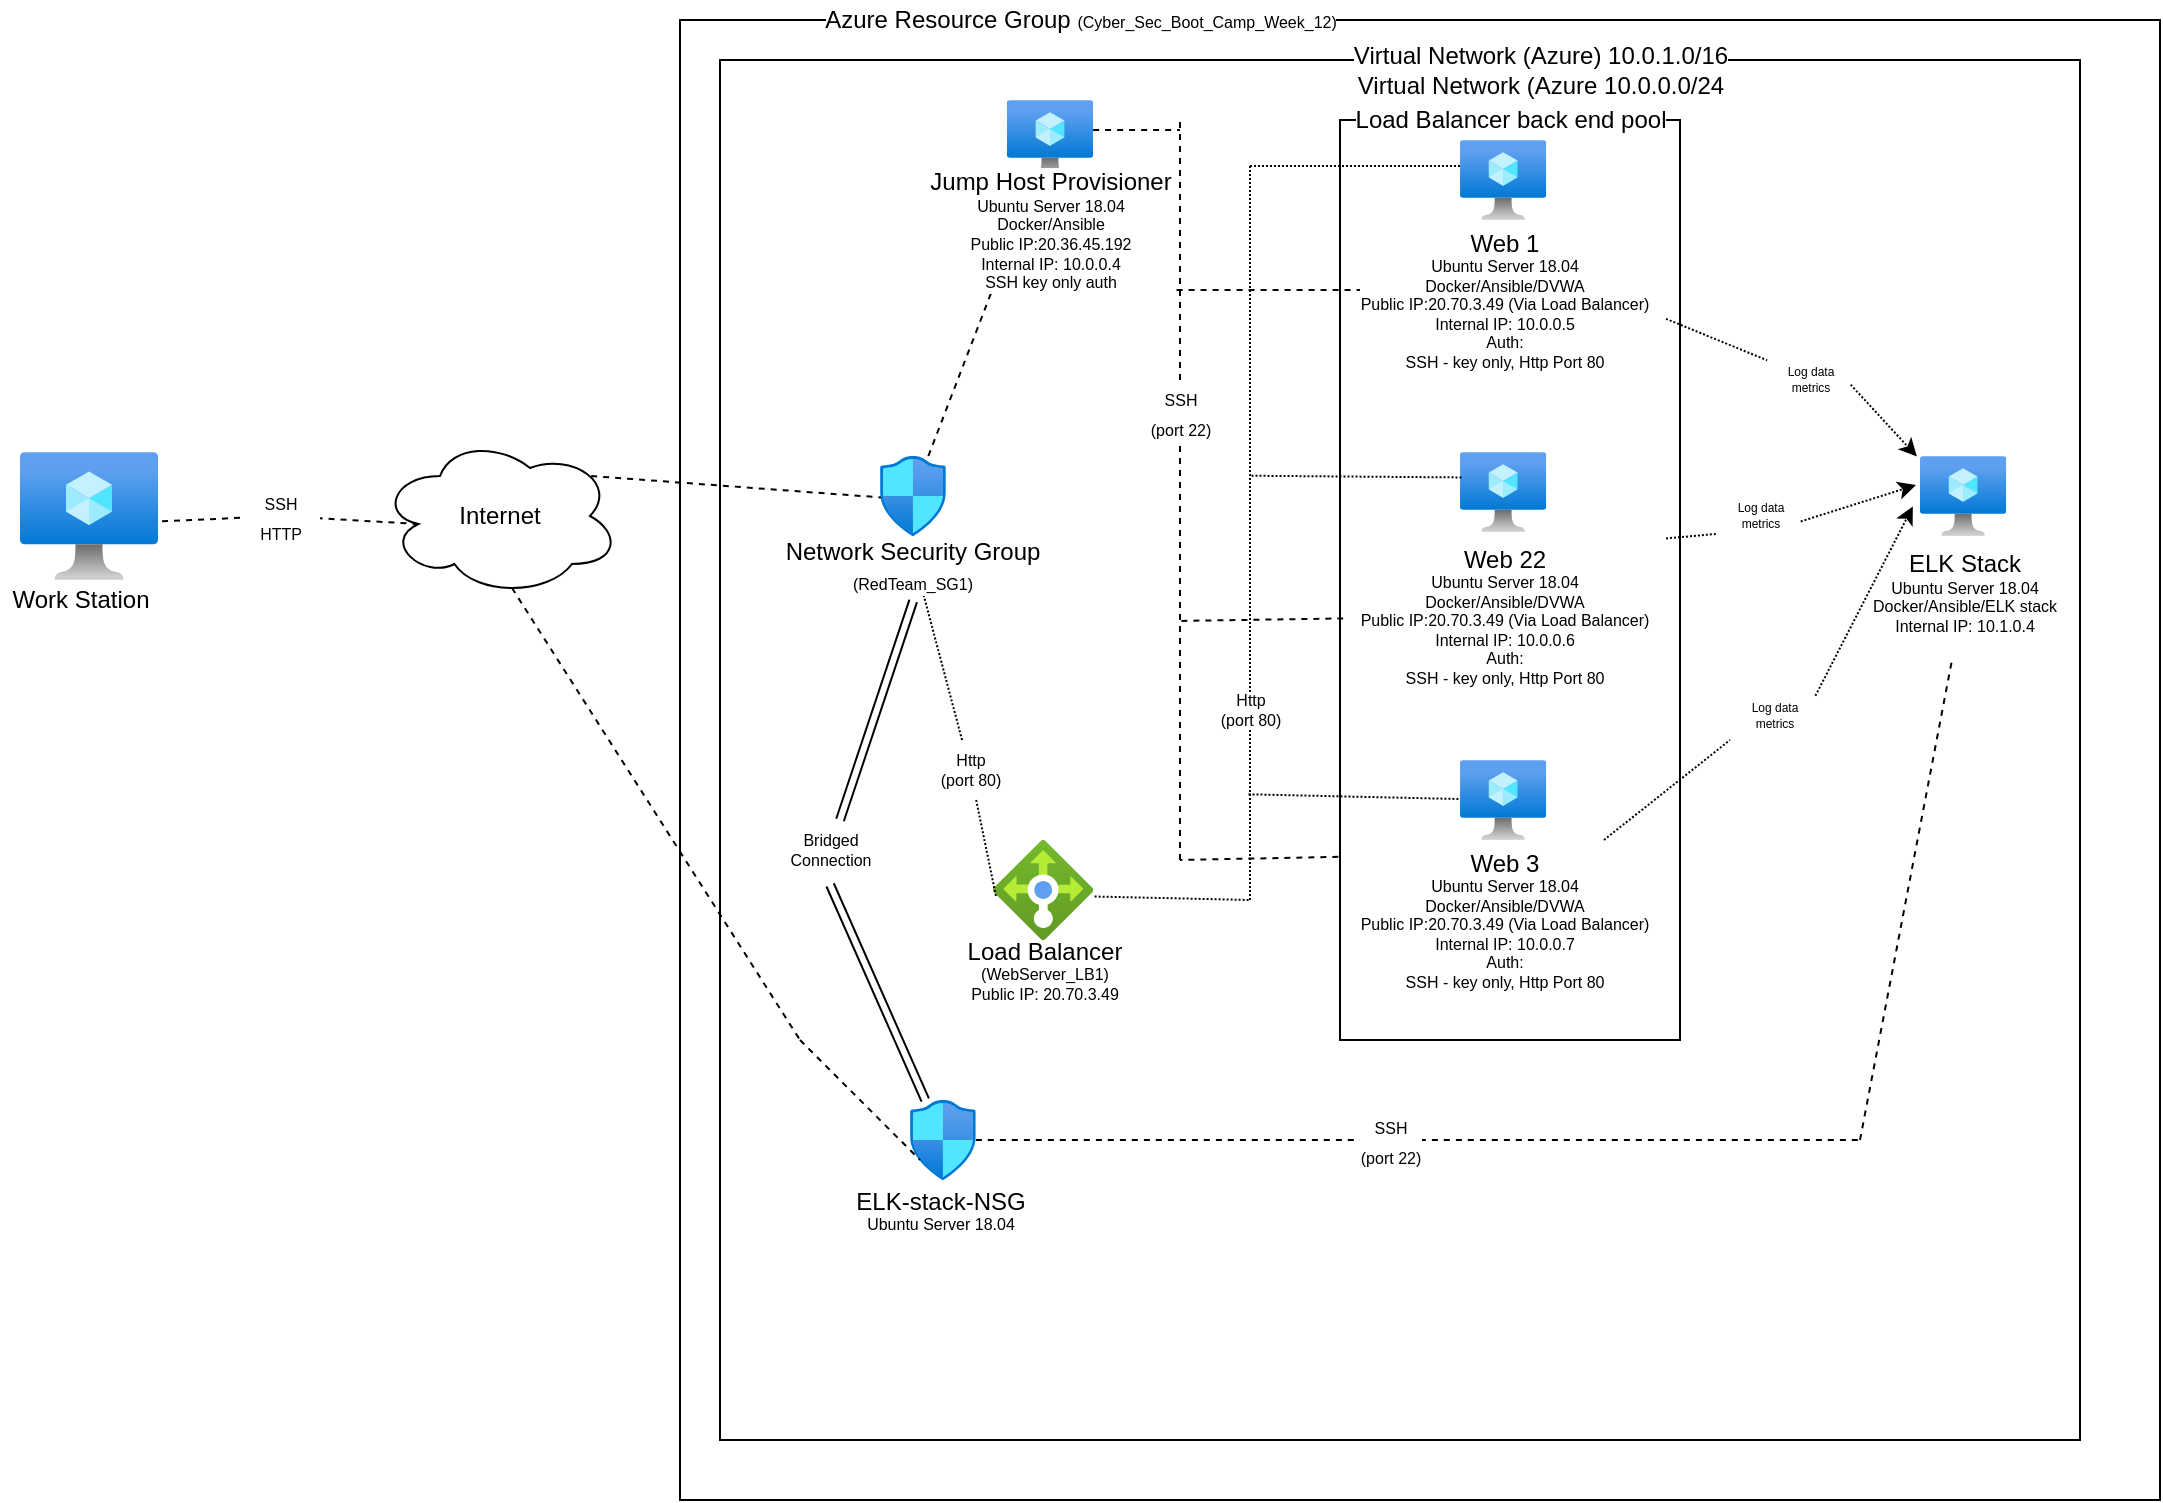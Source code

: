 <mxfile version="17.4.5" type="device"><diagram id="FZM3yhOK5h8-6Ctskss5" name="Page-1"><mxGraphModel dx="548" dy="467" grid="1" gridSize="10" guides="1" tooltips="1" connect="1" arrows="1" fold="1" page="1" pageScale="1" pageWidth="850" pageHeight="1100" math="0" shadow="0"><root><mxCell id="0"/><mxCell id="1" parent="0"/><mxCell id="Jfd21Z7CWGqSddKhM1my-61" value="" style="rounded=0;whiteSpace=wrap;html=1;labelBackgroundColor=default;fontSize=8;strokeWidth=1;fillColor=none;" parent="1" vertex="1"><mxGeometry x="680" y="80" width="170" height="460" as="geometry"/></mxCell><mxCell id="Jfd21Z7CWGqSddKhM1my-1" value="Internet" style="ellipse;shape=cloud;whiteSpace=wrap;html=1;" parent="1" vertex="1"><mxGeometry x="200" y="238" width="120" height="80" as="geometry"/></mxCell><mxCell id="Jfd21Z7CWGqSddKhM1my-2" value="" style="aspect=fixed;html=1;points=[];align=center;image;fontSize=12;image=img/lib/azure2/compute/Virtual_Machine.svg;" parent="1" vertex="1"><mxGeometry x="20" y="246" width="69" height="64" as="geometry"/></mxCell><mxCell id="Jfd21Z7CWGqSddKhM1my-3" value="Work Station" style="text;html=1;align=center;verticalAlign=middle;resizable=0;points=[];autosize=1;strokeColor=none;fillColor=none;" parent="1" vertex="1"><mxGeometry x="10" y="310" width="80" height="20" as="geometry"/></mxCell><mxCell id="Jfd21Z7CWGqSddKhM1my-4" value="" style="endArrow=none;dashed=1;html=1;rounded=0;entryX=0.985;entryY=0.544;entryDx=0;entryDy=0;entryPerimeter=0;startArrow=none;" parent="1" source="Jfd21Z7CWGqSddKhM1my-5" target="Jfd21Z7CWGqSddKhM1my-2" edge="1"><mxGeometry width="50" height="50" relative="1" as="geometry"><mxPoint x="130" y="281" as="sourcePoint"/><mxPoint x="450" y="260" as="targetPoint"/></mxGeometry></mxCell><mxCell id="Jfd21Z7CWGqSddKhM1my-5" value="&lt;font style=&quot;font-size: 8px&quot;&gt;SSH&lt;br&gt;HTTP&lt;br&gt;&lt;/font&gt;" style="text;html=1;align=center;verticalAlign=middle;resizable=0;points=[];autosize=1;strokeColor=none;fillColor=none;" parent="1" vertex="1"><mxGeometry x="130" y="258" width="40" height="40" as="geometry"/></mxCell><mxCell id="Jfd21Z7CWGqSddKhM1my-6" value="" style="endArrow=none;dashed=1;html=1;rounded=0;exitX=0.16;exitY=0.55;exitDx=0;exitDy=0;exitPerimeter=0;" parent="1" source="Jfd21Z7CWGqSddKhM1my-1" target="Jfd21Z7CWGqSddKhM1my-5" edge="1"><mxGeometry width="50" height="50" relative="1" as="geometry"><mxPoint x="205.6" y="291.6" as="sourcePoint"/><mxPoint x="160" y="270" as="targetPoint"/></mxGeometry></mxCell><mxCell id="Jfd21Z7CWGqSddKhM1my-8" value="" style="whiteSpace=wrap;html=1;aspect=fixed;fillColor=none;" parent="1" vertex="1"><mxGeometry x="350" y="30" width="740" height="740" as="geometry"/></mxCell><mxCell id="Jfd21Z7CWGqSddKhM1my-9" value="Azure Resource Group &lt;font style=&quot;font-size: 8px&quot;&gt;(Cyber_Sec_Boot_Camp_Week_12)&lt;/font&gt;" style="text;html=1;align=center;verticalAlign=middle;resizable=0;points=[];autosize=1;strokeColor=none;fillColor=none;labelBackgroundColor=default;" parent="1" vertex="1"><mxGeometry x="415" y="20" width="270" height="20" as="geometry"/></mxCell><mxCell id="Jfd21Z7CWGqSddKhM1my-10" value="" style="rounded=0;whiteSpace=wrap;html=1;fillColor=none;" parent="1" vertex="1"><mxGeometry x="370" y="50" width="680" height="690" as="geometry"/></mxCell><mxCell id="Jfd21Z7CWGqSddKhM1my-11" value="Virtual Network (Azure) 10.0.1.0/16&lt;br&gt;Virtual Network (Azure 10.0.0.0/24" style="text;html=1;align=center;verticalAlign=middle;resizable=0;points=[];autosize=1;strokeColor=none;fillColor=none;labelBackgroundColor=default;" parent="1" vertex="1"><mxGeometry x="680" y="40" width="200" height="30" as="geometry"/></mxCell><mxCell id="Jfd21Z7CWGqSddKhM1my-12" value="" style="aspect=fixed;html=1;points=[];align=center;image;fontSize=12;image=img/lib/azure2/networking/Network_Security_Groups.svg;labelBackgroundColor=default;fillColor=none;" parent="1" vertex="1"><mxGeometry x="450" y="248" width="32.94" height="40" as="geometry"/></mxCell><mxCell id="Jfd21Z7CWGqSddKhM1my-14" value="" style="aspect=fixed;html=1;points=[];align=center;image;fontSize=12;image=img/lib/azure2/networking/Load_Balancers.svg;labelBackgroundColor=default;fillColor=none;" parent="1" vertex="1"><mxGeometry x="506.56" y="440" width="50" height="50" as="geometry"/></mxCell><mxCell id="Jfd21Z7CWGqSddKhM1my-15" value="&lt;font&gt;&lt;span style=&quot;font-size: 12px&quot;&gt;Load&amp;nbsp;&lt;/span&gt;&lt;span style=&quot;font-size: 12px&quot;&gt;Balancer&lt;/span&gt;&lt;br&gt;&lt;font style=&quot;font-size: 8px&quot;&gt;(WebServer_LB1)&lt;br&gt;&lt;/font&gt;Public IP: 20.70.3.49&lt;br&gt;&lt;/font&gt;" style="text;html=1;align=center;verticalAlign=middle;resizable=0;points=[];autosize=1;strokeColor=none;fillColor=none;fontSize=8;" parent="1" vertex="1"><mxGeometry x="486.56" y="485" width="90" height="40" as="geometry"/></mxCell><mxCell id="Jfd21Z7CWGqSddKhM1my-16" value="" style="endArrow=none;dashed=1;html=1;rounded=0;fontSize=8;entryX=0.435;entryY=1.03;entryDx=0;entryDy=0;entryPerimeter=0;startArrow=none;dashPattern=1 1;" parent="1" source="Jfd21Z7CWGqSddKhM1my-17" target="Jfd21Z7CWGqSddKhM1my-12" edge="1"><mxGeometry width="50" height="50" relative="1" as="geometry"><mxPoint x="266" y="360" as="sourcePoint"/><mxPoint x="580" y="250" as="targetPoint"/></mxGeometry></mxCell><mxCell id="Jfd21Z7CWGqSddKhM1my-17" value="Http &lt;br&gt;(port 80)" style="text;html=1;align=center;verticalAlign=middle;resizable=0;points=[];autosize=1;strokeColor=none;fillColor=none;fontSize=8;" parent="1" vertex="1"><mxGeometry x="470" y="390" width="50" height="30" as="geometry"/></mxCell><mxCell id="Jfd21Z7CWGqSddKhM1my-18" value="" style="endArrow=none;dashed=1;html=1;rounded=0;fontSize=8;exitX=0.028;exitY=0.559;exitDx=0;exitDy=0;exitPerimeter=0;dashPattern=1 1;" parent="1" source="Jfd21Z7CWGqSddKhM1my-14" target="Jfd21Z7CWGqSddKhM1my-17" edge="1"><mxGeometry width="50" height="50" relative="1" as="geometry"><mxPoint x="451.4" y="337.95" as="sourcePoint"/><mxPoint x="266" y="314" as="targetPoint"/></mxGeometry></mxCell><mxCell id="Jfd21Z7CWGqSddKhM1my-19" value="" style="endArrow=none;dashed=1;html=1;rounded=0;fontSize=8;exitX=0.88;exitY=0.25;exitDx=0;exitDy=0;exitPerimeter=0;entryX=0.014;entryY=0.518;entryDx=0;entryDy=0;entryPerimeter=0;" parent="1" source="Jfd21Z7CWGqSddKhM1my-1" target="Jfd21Z7CWGqSddKhM1my-12" edge="1"><mxGeometry width="50" height="50" relative="1" as="geometry"><mxPoint x="530" y="290" as="sourcePoint"/><mxPoint x="580" y="240" as="targetPoint"/></mxGeometry></mxCell><mxCell id="Jfd21Z7CWGqSddKhM1my-13" value="Network Security Group &lt;br&gt;&lt;font style=&quot;font-size: 8px&quot;&gt;(RedTeam_SG1)&lt;/font&gt;" style="text;html=1;align=center;verticalAlign=middle;resizable=0;points=[];autosize=1;strokeColor=none;fillColor=none;labelBackgroundColor=default;" parent="1" vertex="1"><mxGeometry x="396.47" y="288" width="140" height="30" as="geometry"/></mxCell><mxCell id="Jfd21Z7CWGqSddKhM1my-20" value="" style="aspect=fixed;html=1;points=[];align=center;image;fontSize=12;image=img/lib/azure2/compute/Virtual_Machine.svg;labelBackgroundColor=default;fillColor=none;" parent="1" vertex="1"><mxGeometry x="513.43" y="70" width="43.13" height="40" as="geometry"/></mxCell><mxCell id="Jfd21Z7CWGqSddKhM1my-22" value="" style="endArrow=none;dashed=1;html=1;rounded=0;fontSize=8;" parent="1" source="Jfd21Z7CWGqSddKhM1my-12" target="Jfd21Z7CWGqSddKhM1my-20" edge="1"><mxGeometry width="50" height="50" relative="1" as="geometry"><mxPoint x="530" y="280" as="sourcePoint"/><mxPoint x="580" y="230" as="targetPoint"/></mxGeometry></mxCell><mxCell id="Jfd21Z7CWGqSddKhM1my-21" value="&lt;font&gt;&lt;span style=&quot;font-size: 12px&quot;&gt;Jump Host Provisioner&lt;/span&gt;&lt;br&gt;&lt;font style=&quot;font-size: 8px&quot;&gt;Ubuntu Server 18.04&lt;br&gt;&lt;/font&gt;Docker/Ansible&lt;br&gt;Public IP:20.36.45.192&lt;br&gt;Internal IP: 10.0.0.4&lt;br&gt;SSH key only auth&lt;br&gt;&lt;/font&gt;" style="text;html=1;align=center;verticalAlign=middle;resizable=0;points=[];autosize=1;strokeColor=none;fillColor=none;fontSize=8;labelBackgroundColor=default;" parent="1" vertex="1"><mxGeometry x="464.99" y="100" width="140" height="70" as="geometry"/></mxCell><mxCell id="Jfd21Z7CWGqSddKhM1my-24" value="" style="aspect=fixed;html=1;points=[];align=center;image;fontSize=12;image=img/lib/azure2/compute/Virtual_Machine.svg;labelBackgroundColor=default;fillColor=none;" parent="1" vertex="1"><mxGeometry x="970.0" y="248" width="43.13" height="40" as="geometry"/></mxCell><mxCell id="Jfd21Z7CWGqSddKhM1my-25" value="" style="aspect=fixed;html=1;points=[];align=center;image;fontSize=12;image=img/lib/azure2/compute/Virtual_Machine.svg;labelBackgroundColor=default;fillColor=none;" parent="1" vertex="1"><mxGeometry x="740.01" y="246" width="43.13" height="40" as="geometry"/></mxCell><mxCell id="Jfd21Z7CWGqSddKhM1my-27" value="" style="aspect=fixed;html=1;points=[];align=center;image;fontSize=12;image=img/lib/azure2/compute/Virtual_Machine.svg;labelBackgroundColor=default;fillColor=none;" parent="1" vertex="1"><mxGeometry x="740.01" y="400" width="43.13" height="40" as="geometry"/></mxCell><mxCell id="Jfd21Z7CWGqSddKhM1my-30" value="&lt;font&gt;&lt;span style=&quot;font-size: 12px&quot;&gt;Web 3&lt;/span&gt;&lt;br&gt;&lt;font style=&quot;font-size: 8px&quot;&gt;Ubuntu Server 18.04&lt;br&gt;&lt;/font&gt;Docker/Ansible/DVWA&lt;br&gt;Public IP:20.70.3.49 (Via Load Balancer)&lt;br&gt;Internal IP: 10.0.0.7&lt;br&gt;Auth:&lt;br&gt;SSH - key only, Http Port 80&lt;br&gt;&lt;/font&gt;" style="text;html=1;align=center;verticalAlign=middle;resizable=0;points=[];autosize=1;strokeColor=none;fillColor=none;fontSize=8;labelBackgroundColor=default;" parent="1" vertex="1"><mxGeometry x="681.57" y="440" width="160" height="80" as="geometry"/></mxCell><mxCell id="Jfd21Z7CWGqSddKhM1my-33" value="&lt;font&gt;&lt;span style=&quot;font-size: 12px&quot;&gt;Web 22&lt;/span&gt;&lt;br&gt;&lt;font style=&quot;font-size: 8px&quot;&gt;Ubuntu Server 18.04&lt;br&gt;&lt;/font&gt;Docker/Ansible/DVWA&lt;br&gt;Public IP:20.70.3.49 (Via Load Balancer)&lt;br&gt;Internal IP: 10.0.0.6&lt;br&gt;Auth:&lt;br&gt;SSH - key only, Http Port 80&lt;br&gt;&lt;/font&gt;" style="text;html=1;align=center;verticalAlign=middle;resizable=0;points=[];autosize=1;strokeColor=none;fillColor=none;fontSize=8;labelBackgroundColor=default;" parent="1" vertex="1"><mxGeometry x="681.57" y="288" width="160" height="80" as="geometry"/></mxCell><mxCell id="Jfd21Z7CWGqSddKhM1my-34" value="&lt;font&gt;&lt;span style=&quot;font-size: 12px&quot;&gt;Web 1&lt;/span&gt;&lt;br&gt;&lt;font style=&quot;font-size: 8px&quot;&gt;Ubuntu Server 18.04&lt;br&gt;&lt;/font&gt;Docker/Ansible/DVWA&lt;br&gt;Public IP:20.70.3.49 (Via Load Balancer)&lt;br&gt;Internal IP: 10.0.0.5&lt;br&gt;Auth:&lt;br&gt;SSH - key only, Http Port 80&lt;br&gt;&lt;/font&gt;" style="text;html=1;align=center;verticalAlign=middle;resizable=0;points=[];autosize=1;strokeColor=none;fillColor=none;fontSize=8;labelBackgroundColor=default;" parent="1" vertex="1"><mxGeometry x="681.57" y="130" width="160" height="80" as="geometry"/></mxCell><mxCell id="Jfd21Z7CWGqSddKhM1my-41" value="" style="line;strokeWidth=1;html=1;labelBackgroundColor=default;fontSize=8;fillColor=none;dashed=1;" parent="1" vertex="1"><mxGeometry x="556.56" y="80" width="43.44" height="10" as="geometry"/></mxCell><mxCell id="Jfd21Z7CWGqSddKhM1my-45" value="" style="line;strokeWidth=1;html=1;labelBackgroundColor=default;fontSize=8;fillColor=none;dashed=1;" parent="1" vertex="1"><mxGeometry x="598.28" y="160" width="91.72" height="10" as="geometry"/></mxCell><mxCell id="Jfd21Z7CWGqSddKhM1my-46" value="" style="line;strokeWidth=1;direction=south;html=1;dashed=1;labelBackgroundColor=default;fontSize=8;fillColor=none;" parent="1" vertex="1"><mxGeometry x="594.99" y="81" width="10" height="369" as="geometry"/></mxCell><mxCell id="Jfd21Z7CWGqSddKhM1my-49" value="" style="endArrow=none;dashed=1;html=1;rounded=0;fontSize=8;exitX=0.676;exitY=0.428;exitDx=0;exitDy=0;exitPerimeter=0;" parent="1" source="Jfd21Z7CWGqSddKhM1my-46" target="Jfd21Z7CWGqSddKhM1my-33" edge="1"><mxGeometry width="50" height="50" relative="1" as="geometry"><mxPoint x="530" y="270" as="sourcePoint"/><mxPoint x="580" y="220" as="targetPoint"/></mxGeometry></mxCell><mxCell id="Jfd21Z7CWGqSddKhM1my-50" value="" style="endArrow=none;dashed=1;html=1;rounded=0;fontSize=8;entryX=1;entryY=0.5;entryDx=0;entryDy=0;entryPerimeter=0;exitX=-0.015;exitY=0.105;exitDx=0;exitDy=0;exitPerimeter=0;" parent="1" source="Jfd21Z7CWGqSddKhM1my-30" target="Jfd21Z7CWGqSddKhM1my-46" edge="1"><mxGeometry width="50" height="50" relative="1" as="geometry"><mxPoint x="530" y="270" as="sourcePoint"/><mxPoint x="580" y="220" as="targetPoint"/></mxGeometry></mxCell><mxCell id="Jfd21Z7CWGqSddKhM1my-53" value="" style="line;strokeWidth=1;direction=south;html=1;dashed=1;dashPattern=1 1;labelBackgroundColor=default;fontSize=8;fillColor=none;" parent="1" vertex="1"><mxGeometry x="630" y="103" width="10" height="367" as="geometry"/></mxCell><mxCell id="Jfd21Z7CWGqSddKhM1my-54" value="" style="endArrow=none;dashed=1;html=1;dashPattern=1 1;strokeWidth=1;rounded=0;fontSize=8;exitX=1.015;exitY=0.565;exitDx=0;exitDy=0;exitPerimeter=0;entryX=1;entryY=0.5;entryDx=0;entryDy=0;entryPerimeter=0;" parent="1" source="Jfd21Z7CWGqSddKhM1my-14" target="Jfd21Z7CWGqSddKhM1my-53" edge="1"><mxGeometry width="50" height="50" relative="1" as="geometry"><mxPoint x="530" y="270" as="sourcePoint"/><mxPoint x="580" y="220" as="targetPoint"/></mxGeometry></mxCell><mxCell id="Jfd21Z7CWGqSddKhM1my-55" value="" style="endArrow=none;dashed=1;html=1;dashPattern=1 1;strokeWidth=1;rounded=0;fontSize=8;exitX=0.422;exitY=0.424;exitDx=0;exitDy=0;exitPerimeter=0;entryX=0.021;entryY=0.318;entryDx=0;entryDy=0;entryPerimeter=0;" parent="1" source="Jfd21Z7CWGqSddKhM1my-53" target="Jfd21Z7CWGqSddKhM1my-25" edge="1"><mxGeometry width="50" height="50" relative="1" as="geometry"><mxPoint x="567.31" y="478.25" as="sourcePoint"/><mxPoint x="645" y="480" as="targetPoint"/></mxGeometry></mxCell><mxCell id="Jfd21Z7CWGqSddKhM1my-56" value="" style="endArrow=none;dashed=1;html=1;dashPattern=1 1;strokeWidth=1;rounded=0;fontSize=8;exitX=0.856;exitY=0.576;exitDx=0;exitDy=0;exitPerimeter=0;" parent="1" source="Jfd21Z7CWGqSddKhM1my-53" target="Jfd21Z7CWGqSddKhM1my-27" edge="1"><mxGeometry width="50" height="50" relative="1" as="geometry"><mxPoint x="577.31" y="488.25" as="sourcePoint"/><mxPoint x="655" y="490" as="targetPoint"/></mxGeometry></mxCell><mxCell id="Jfd21Z7CWGqSddKhM1my-57" value="" style="endArrow=none;dashed=1;html=1;dashPattern=1 1;strokeWidth=1;rounded=0;fontSize=8;exitX=0;exitY=0.5;exitDx=0;exitDy=0;exitPerimeter=0;" parent="1" source="Jfd21Z7CWGqSddKhM1my-53" edge="1"><mxGeometry width="50" height="50" relative="1" as="geometry"><mxPoint x="587.31" y="498.25" as="sourcePoint"/><mxPoint x="740" y="103" as="targetPoint"/></mxGeometry></mxCell><mxCell id="Jfd21Z7CWGqSddKhM1my-58" value="Http &lt;br&gt;(port 80)" style="text;html=1;align=center;verticalAlign=middle;resizable=0;points=[];autosize=1;strokeColor=none;fillColor=none;fontSize=8;labelBackgroundColor=default;" parent="1" vertex="1"><mxGeometry x="610" y="360" width="50" height="30" as="geometry"/></mxCell><mxCell id="Jfd21Z7CWGqSddKhM1my-60" value="&lt;font style=&quot;font-size: 8px&quot;&gt;SSH&lt;br&gt;(port 22)&lt;br&gt;&lt;/font&gt;" style="text;html=1;align=center;verticalAlign=middle;resizable=0;points=[];autosize=1;strokeColor=none;fillColor=none;labelBackgroundColor=default;" parent="1" vertex="1"><mxGeometry x="574.99" y="206" width="50" height="40" as="geometry"/></mxCell><mxCell id="Jfd21Z7CWGqSddKhM1my-62" value="Load Balancer back end pool" style="text;html=1;align=center;verticalAlign=middle;resizable=0;points=[];autosize=1;strokeColor=none;fillColor=none;labelBackgroundColor=default;" parent="1" vertex="1"><mxGeometry x="680" y="70" width="170" height="20" as="geometry"/></mxCell><mxCell id="Jfd21Z7CWGqSddKhM1my-64" value="" style="endArrow=classic;html=1;rounded=0;dashed=1;dashPattern=1 1;fontSize=8;strokeWidth=1;exitX=1.009;exitY=0.618;exitDx=0;exitDy=0;exitPerimeter=0;entryX=-0.036;entryY=0.007;entryDx=0;entryDy=0;entryPerimeter=0;startArrow=none;" parent="1" source="Jfd21Z7CWGqSddKhM1my-79" target="Jfd21Z7CWGqSddKhM1my-24" edge="1"><mxGeometry width="50" height="50" relative="1" as="geometry"><mxPoint x="700" y="240" as="sourcePoint"/><mxPoint x="750" y="190" as="targetPoint"/></mxGeometry></mxCell><mxCell id="Jfd21Z7CWGqSddKhM1my-65" value="" style="aspect=fixed;html=1;points=[];align=center;image;fontSize=12;image=img/lib/azure2/compute/Virtual_Machine.svg;labelBackgroundColor=default;fillColor=none;" parent="1" vertex="1"><mxGeometry x="740.01" y="90" width="43.13" height="40" as="geometry"/></mxCell><mxCell id="Jfd21Z7CWGqSddKhM1my-66" value="&lt;font&gt;&lt;span style=&quot;font-size: 12px&quot;&gt;ELK Stack&lt;/span&gt;&lt;br&gt;&lt;font style=&quot;font-size: 8px&quot;&gt;Ubuntu Server 18.04&lt;br&gt;&lt;/font&gt;Docker/Ansible/ELK stack&lt;br&gt;Internal IP: 10.1.0.4&lt;br&gt;&lt;br&gt;&lt;/font&gt;" style="text;html=1;align=center;verticalAlign=middle;resizable=0;points=[];autosize=1;strokeColor=none;fillColor=none;fontSize=8;labelBackgroundColor=default;" parent="1" vertex="1"><mxGeometry x="936.56" y="291" width="110" height="60" as="geometry"/></mxCell><mxCell id="Jfd21Z7CWGqSddKhM1my-67" value="" style="aspect=fixed;html=1;points=[];align=center;image;fontSize=12;image=img/lib/azure2/networking/Network_Security_Groups.svg;labelBackgroundColor=default;fillColor=none;" parent="1" vertex="1"><mxGeometry x="464.99" y="570" width="32.94" height="40" as="geometry"/></mxCell><mxCell id="Jfd21Z7CWGqSddKhM1my-68" value="" style="endArrow=none;dashed=1;html=1;rounded=0;fontSize=8;strokeWidth=1;entryX=0.152;entryY=0.75;entryDx=0;entryDy=0;entryPerimeter=0;startArrow=none;" parent="1" target="Jfd21Z7CWGqSddKhM1my-67" edge="1"><mxGeometry width="50" height="50" relative="1" as="geometry"><mxPoint x="410" y="540" as="sourcePoint"/><mxPoint x="750" y="450" as="targetPoint"/></mxGeometry></mxCell><mxCell id="Jfd21Z7CWGqSddKhM1my-70" value="" style="endArrow=none;dashed=1;html=1;rounded=0;fontSize=8;strokeWidth=1;exitX=0.55;exitY=0.95;exitDx=0;exitDy=0;exitPerimeter=0;" parent="1" source="Jfd21Z7CWGqSddKhM1my-1" edge="1"><mxGeometry width="50" height="50" relative="1" as="geometry"><mxPoint x="266" y="314" as="sourcePoint"/><mxPoint x="410" y="540" as="targetPoint"/></mxGeometry></mxCell><mxCell id="Jfd21Z7CWGqSddKhM1my-71" value="&lt;font&gt;&lt;font style=&quot;font-size: 12px&quot;&gt;ELK-stack-NSG&lt;br&gt;&lt;/font&gt;&lt;font style=&quot;font-size: 8px&quot;&gt;Ubuntu Server 18.04&lt;/font&gt;&lt;br&gt;&lt;/font&gt;" style="text;html=1;align=center;verticalAlign=middle;resizable=0;points=[];autosize=1;strokeColor=none;fillColor=none;fontSize=8;labelBackgroundColor=default;" parent="1" vertex="1"><mxGeometry x="430.0" y="610" width="100" height="30" as="geometry"/></mxCell><mxCell id="Jfd21Z7CWGqSddKhM1my-74" value="" style="line;strokeWidth=1;html=1;labelBackgroundColor=default;fontSize=8;fillColor=none;dashed=1;" parent="1" vertex="1"><mxGeometry x="497.93" y="585" width="442.07" height="10" as="geometry"/></mxCell><mxCell id="Jfd21Z7CWGqSddKhM1my-75" value="" style="endArrow=none;dashed=1;html=1;rounded=0;fontSize=8;strokeWidth=1;exitX=1;exitY=0.5;exitDx=0;exitDy=0;exitPerimeter=0;" parent="1" source="Jfd21Z7CWGqSddKhM1my-74" target="Jfd21Z7CWGqSddKhM1my-66" edge="1"><mxGeometry width="50" height="50" relative="1" as="geometry"><mxPoint x="590" y="520" as="sourcePoint"/><mxPoint x="640" y="470" as="targetPoint"/></mxGeometry></mxCell><mxCell id="Jfd21Z7CWGqSddKhM1my-76" value="" style="shape=link;html=1;rounded=0;fontSize=8;strokeWidth=1;exitX=0.501;exitY=1.081;exitDx=0;exitDy=0;exitPerimeter=0;startArrow=none;" parent="1" source="Jfd21Z7CWGqSddKhM1my-77" target="Jfd21Z7CWGqSddKhM1my-67" edge="1"><mxGeometry width="100" relative="1" as="geometry"><mxPoint x="570" y="420" as="sourcePoint"/><mxPoint x="670" y="420" as="targetPoint"/></mxGeometry></mxCell><mxCell id="Jfd21Z7CWGqSddKhM1my-77" value="Bridged&lt;br&gt;Connection" style="text;html=1;align=center;verticalAlign=middle;resizable=0;points=[];autosize=1;strokeColor=none;fillColor=none;fontSize=8;labelBackgroundColor=default;" parent="1" vertex="1"><mxGeometry x="395" y="430" width="60" height="30" as="geometry"/></mxCell><mxCell id="Jfd21Z7CWGqSddKhM1my-78" value="" style="shape=link;html=1;rounded=0;fontSize=8;strokeWidth=1;exitX=0.501;exitY=1.081;exitDx=0;exitDy=0;exitPerimeter=0;endArrow=none;" parent="1" source="Jfd21Z7CWGqSddKhM1my-13" target="Jfd21Z7CWGqSddKhM1my-77" edge="1"><mxGeometry width="100" relative="1" as="geometry"><mxPoint x="466.61" y="320.43" as="sourcePoint"/><mxPoint x="480.358" y="570" as="targetPoint"/></mxGeometry></mxCell><mxCell id="Jfd21Z7CWGqSddKhM1my-79" value="Log data&lt;br&gt;metrics" style="text;html=1;align=center;verticalAlign=middle;resizable=0;points=[];autosize=1;strokeColor=none;fillColor=none;fontSize=6;" parent="1" vertex="1"><mxGeometry x="895" y="200" width="40" height="20" as="geometry"/></mxCell><mxCell id="Jfd21Z7CWGqSddKhM1my-80" value="" style="endArrow=none;html=1;rounded=0;dashed=1;dashPattern=1 1;fontSize=8;strokeWidth=1;exitX=1.009;exitY=0.618;exitDx=0;exitDy=0;exitPerimeter=0;entryX=-0.036;entryY=0.007;entryDx=0;entryDy=0;entryPerimeter=0;" parent="1" source="Jfd21Z7CWGqSddKhM1my-34" target="Jfd21Z7CWGqSddKhM1my-79" edge="1"><mxGeometry width="50" height="50" relative="1" as="geometry"><mxPoint x="843.01" y="179.44" as="sourcePoint"/><mxPoint x="918.447" y="245.78" as="targetPoint"/></mxGeometry></mxCell><mxCell id="Jfd21Z7CWGqSddKhM1my-81" value="" style="endArrow=classic;html=1;rounded=0;dashed=1;dashPattern=1 1;fontSize=8;strokeWidth=1;exitX=1.009;exitY=0.618;exitDx=0;exitDy=0;exitPerimeter=0;entryX=-0.047;entryY=0.363;entryDx=0;entryDy=0;entryPerimeter=0;startArrow=none;" parent="1" source="Jfd21Z7CWGqSddKhM1my-82" target="Jfd21Z7CWGqSddKhM1my-24" edge="1"><mxGeometry width="50" height="50" relative="1" as="geometry"><mxPoint x="675" y="308.36" as="sourcePoint"/><mxPoint x="957.469" y="254.0" as="targetPoint"/></mxGeometry></mxCell><mxCell id="Jfd21Z7CWGqSddKhM1my-82" value="Log data&lt;br&gt;metrics" style="text;html=1;align=center;verticalAlign=middle;resizable=0;points=[];autosize=1;strokeColor=none;fillColor=none;fontSize=6;" parent="1" vertex="1"><mxGeometry x="870" y="268.36" width="40" height="20" as="geometry"/></mxCell><mxCell id="Jfd21Z7CWGqSddKhM1my-83" value="" style="endArrow=none;html=1;rounded=0;dashed=1;dashPattern=1 1;fontSize=8;strokeWidth=1;exitX=1.009;exitY=0.015;exitDx=0;exitDy=0;exitPerimeter=0;entryX=-0.027;entryY=0.927;entryDx=0;entryDy=0;entryPerimeter=0;" parent="1" source="Jfd21Z7CWGqSddKhM1my-33" target="Jfd21Z7CWGqSddKhM1my-82" edge="1"><mxGeometry width="50" height="50" relative="1" as="geometry"><mxPoint x="770.005" y="261.6" as="sourcePoint"/><mxPoint x="893.447" y="314.14" as="targetPoint"/></mxGeometry></mxCell><mxCell id="Jfd21Z7CWGqSddKhM1my-84" value="" style="endArrow=classic;html=1;rounded=0;dashed=1;dashPattern=1 1;fontSize=8;strokeWidth=1;exitX=1.017;exitY=0.007;exitDx=0;exitDy=0;exitPerimeter=0;entryX=-0.083;entryY=0.63;entryDx=0;entryDy=0;entryPerimeter=0;startArrow=none;" parent="1" source="Jfd21Z7CWGqSddKhM1my-85" target="Jfd21Z7CWGqSddKhM1my-24" edge="1"><mxGeometry width="50" height="50" relative="1" as="geometry"><mxPoint x="682.03" y="407.74" as="sourcePoint"/><mxPoint x="964.957" y="246.0" as="targetPoint"/></mxGeometry></mxCell><mxCell id="Jfd21Z7CWGqSddKhM1my-85" value="Log data&lt;br&gt;metrics" style="text;html=1;align=center;verticalAlign=middle;resizable=0;points=[];autosize=1;strokeColor=none;fillColor=none;fontSize=6;" parent="1" vertex="1"><mxGeometry x="877.03" y="367.74" width="40" height="20" as="geometry"/></mxCell><mxCell id="Jfd21Z7CWGqSddKhM1my-86" value="" style="endArrow=none;html=1;rounded=0;dashed=1;dashPattern=1 1;fontSize=8;strokeWidth=1;entryX=-0.05;entryY=1.112;entryDx=0;entryDy=0;entryPerimeter=0;" parent="1" source="Jfd21Z7CWGqSddKhM1my-30" target="Jfd21Z7CWGqSddKhM1my-85" edge="1"><mxGeometry width="50" height="50" relative="1" as="geometry"><mxPoint x="841.57" y="415.88" as="sourcePoint"/><mxPoint x="900.477" y="413.52" as="targetPoint"/></mxGeometry></mxCell><mxCell id="Jfd21Z7CWGqSddKhM1my-87" value="&lt;font style=&quot;font-size: 8px&quot;&gt;SSH&lt;br&gt;(port 22)&lt;br&gt;&lt;/font&gt;" style="text;html=1;align=center;verticalAlign=middle;resizable=0;points=[];autosize=1;strokeColor=none;fillColor=none;labelBackgroundColor=default;" parent="1" vertex="1"><mxGeometry x="680" y="570" width="50" height="40" as="geometry"/></mxCell></root></mxGraphModel></diagram></mxfile>